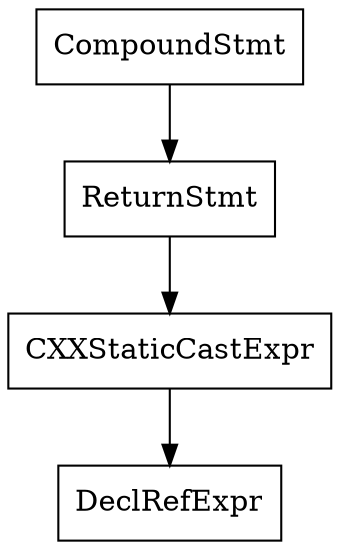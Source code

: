 digraph unnamed {

	Node0x555c0efc9b90 [shape=record,label="{CompoundStmt}"];
	Node0x555c0efc9b90 -> Node0x555c0efc9b80;
	Node0x555c0efc9b80 [shape=record,label="{ReturnStmt}"];
	Node0x555c0efc9b80 -> Node0x555c0efc9b50;
	Node0x555c0efc9b50 [shape=record,label="{CXXStaticCastExpr}"];
	Node0x555c0efc9b50 -> Node0x555c0efc9b30;
	Node0x555c0efc9b30 [shape=record,label="{DeclRefExpr}"];
}
